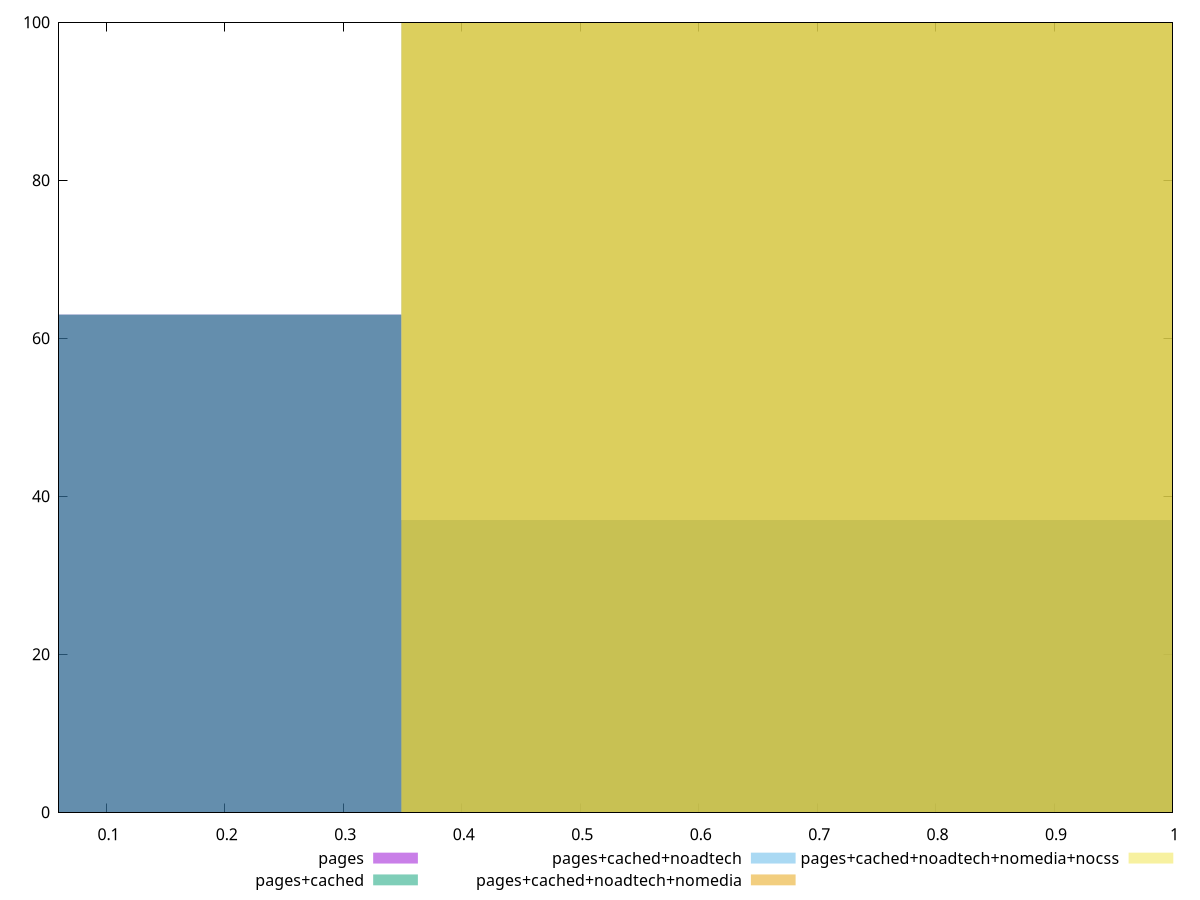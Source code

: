reset

$pages <<EOF
0.6981703989794913 37
0 63
EOF

$pagesCached <<EOF
0 63
0.6981703989794913 37
EOF

$pagesCachedNoadtech <<EOF
0.6981703989794913 100
EOF

$pagesCachedNoadtechNomedia <<EOF
0.6981703989794913 100
EOF

$pagesCachedNoadtechNomediaNocss <<EOF
0.6981703989794913 100
EOF

set key outside below
set boxwidth 0.6981703989794913
set xrange [0.06:1]
set yrange [0:100]
set trange [0:100]
set style fill transparent solid 0.5 noborder
set terminal svg size 640, 530 enhanced background rgb 'white'
set output "report_00018_2021-02-10T15-25-16.877Z/max-potential-fid/comparison/histogram/all_score.svg"

plot $pages title "pages" with boxes, \
     $pagesCached title "pages+cached" with boxes, \
     $pagesCachedNoadtech title "pages+cached+noadtech" with boxes, \
     $pagesCachedNoadtechNomedia title "pages+cached+noadtech+nomedia" with boxes, \
     $pagesCachedNoadtechNomediaNocss title "pages+cached+noadtech+nomedia+nocss" with boxes

reset
